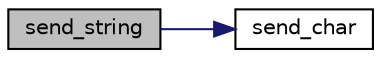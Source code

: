 digraph "send_string"
{
  edge [fontname="Helvetica",fontsize="10",labelfontname="Helvetica",labelfontsize="10"];
  node [fontname="Helvetica",fontsize="10",shape=record];
  rankdir="LR";
  Node11 [label="send_string",height=0.2,width=0.4,color="black", fillcolor="grey75", style="filled", fontcolor="black"];
  Node11 -> Node12 [color="midnightblue",fontsize="10",style="solid",fontname="Helvetica"];
  Node12 [label="send_char",height=0.2,width=0.4,color="black", fillcolor="white", style="filled",URL="$_pelt__uart_8c.html#a4bf168796f84a0a0b725fdeb06f15c73"];
}
